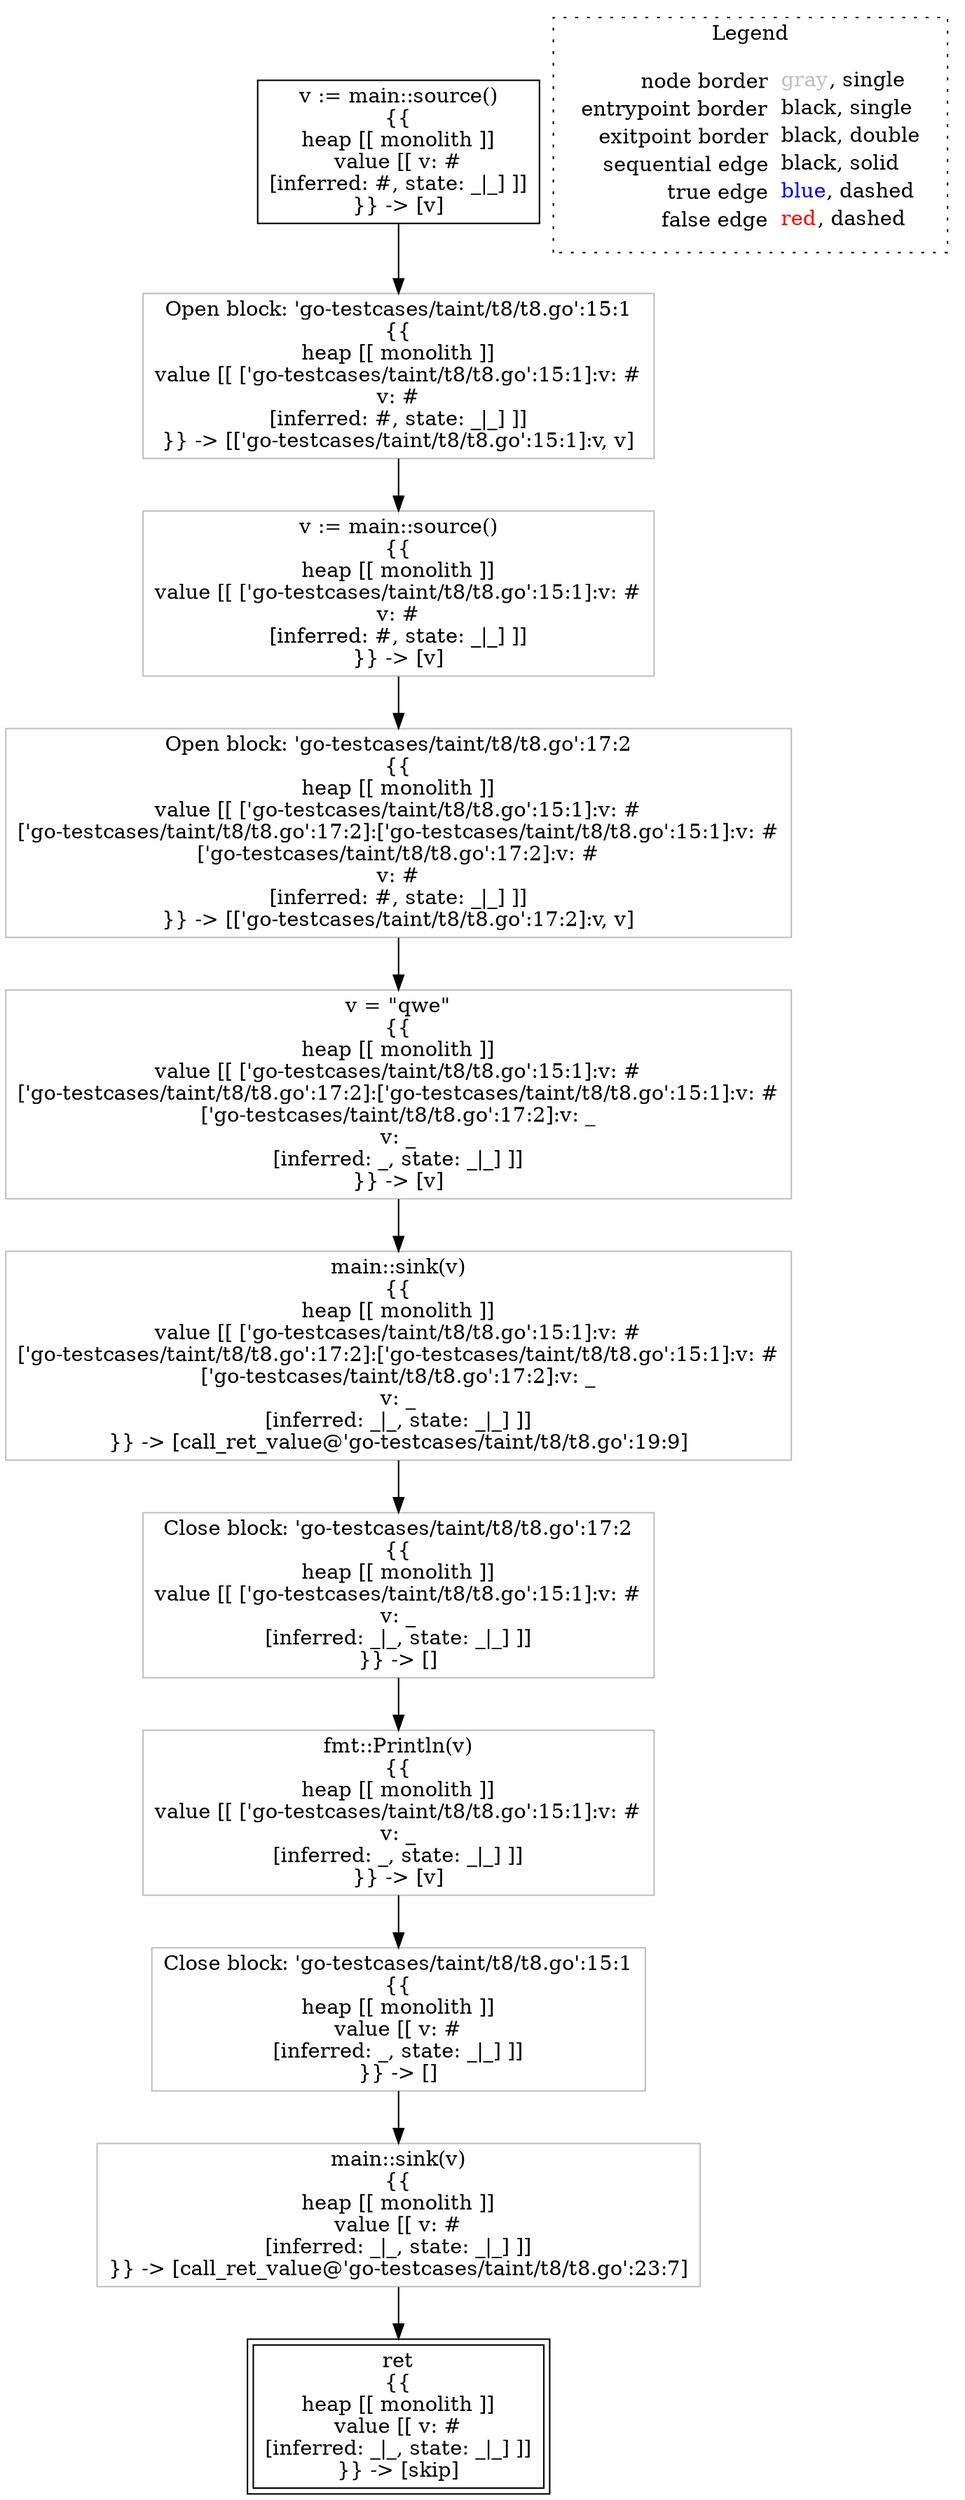 digraph {
	"node0" [shape="rect",color="black",label=<v := main::source()<BR/>{{<BR/>heap [[ monolith ]]<BR/>value [[ v: #<BR/>[inferred: #, state: _|_] ]]<BR/>}} -&gt; [v]>];
	"node1" [shape="rect",color="gray",label=<fmt::Println(v)<BR/>{{<BR/>heap [[ monolith ]]<BR/>value [[ ['go-testcases/taint/t8/t8.go':15:1]:v: #<BR/>v: _<BR/>[inferred: _, state: _|_] ]]<BR/>}} -&gt; [v]>];
	"node2" [shape="rect",color="gray",label=<Open block: 'go-testcases/taint/t8/t8.go':17:2<BR/>{{<BR/>heap [[ monolith ]]<BR/>value [[ ['go-testcases/taint/t8/t8.go':15:1]:v: #<BR/>['go-testcases/taint/t8/t8.go':17:2]:['go-testcases/taint/t8/t8.go':15:1]:v: #<BR/>['go-testcases/taint/t8/t8.go':17:2]:v: #<BR/>v: #<BR/>[inferred: #, state: _|_] ]]<BR/>}} -&gt; [['go-testcases/taint/t8/t8.go':17:2]:v, v]>];
	"node3" [shape="rect",color="gray",label=<main::sink(v)<BR/>{{<BR/>heap [[ monolith ]]<BR/>value [[ ['go-testcases/taint/t8/t8.go':15:1]:v: #<BR/>['go-testcases/taint/t8/t8.go':17:2]:['go-testcases/taint/t8/t8.go':15:1]:v: #<BR/>['go-testcases/taint/t8/t8.go':17:2]:v: _<BR/>v: _<BR/>[inferred: _|_, state: _|_] ]]<BR/>}} -&gt; [call_ret_value@'go-testcases/taint/t8/t8.go':19:9]>];
	"node4" [shape="rect",color="gray",label=<Open block: 'go-testcases/taint/t8/t8.go':15:1<BR/>{{<BR/>heap [[ monolith ]]<BR/>value [[ ['go-testcases/taint/t8/t8.go':15:1]:v: #<BR/>v: #<BR/>[inferred: #, state: _|_] ]]<BR/>}} -&gt; [['go-testcases/taint/t8/t8.go':15:1]:v, v]>];
	"node5" [shape="rect",color="gray",label=<v = &quot;qwe&quot;<BR/>{{<BR/>heap [[ monolith ]]<BR/>value [[ ['go-testcases/taint/t8/t8.go':15:1]:v: #<BR/>['go-testcases/taint/t8/t8.go':17:2]:['go-testcases/taint/t8/t8.go':15:1]:v: #<BR/>['go-testcases/taint/t8/t8.go':17:2]:v: _<BR/>v: _<BR/>[inferred: _, state: _|_] ]]<BR/>}} -&gt; [v]>];
	"node6" [shape="rect",color="gray",label=<Close block: 'go-testcases/taint/t8/t8.go':15:1<BR/>{{<BR/>heap [[ monolith ]]<BR/>value [[ v: #<BR/>[inferred: _, state: _|_] ]]<BR/>}} -&gt; []>];
	"node7" [shape="rect",color="gray",label=<main::sink(v)<BR/>{{<BR/>heap [[ monolith ]]<BR/>value [[ v: #<BR/>[inferred: _|_, state: _|_] ]]<BR/>}} -&gt; [call_ret_value@'go-testcases/taint/t8/t8.go':23:7]>];
	"node8" [shape="rect",color="gray",label=<Close block: 'go-testcases/taint/t8/t8.go':17:2<BR/>{{<BR/>heap [[ monolith ]]<BR/>value [[ ['go-testcases/taint/t8/t8.go':15:1]:v: #<BR/>v: _<BR/>[inferred: _|_, state: _|_] ]]<BR/>}} -&gt; []>];
	"node9" [shape="rect",color="black",peripheries="2",label=<ret<BR/>{{<BR/>heap [[ monolith ]]<BR/>value [[ v: #<BR/>[inferred: _|_, state: _|_] ]]<BR/>}} -&gt; [skip]>];
	"node10" [shape="rect",color="gray",label=<v := main::source()<BR/>{{<BR/>heap [[ monolith ]]<BR/>value [[ ['go-testcases/taint/t8/t8.go':15:1]:v: #<BR/>v: #<BR/>[inferred: #, state: _|_] ]]<BR/>}} -&gt; [v]>];
	"node1" -> "node6" [color="black"];
	"node2" -> "node5" [color="black"];
	"node3" -> "node8" [color="black"];
	"node4" -> "node10" [color="black"];
	"node5" -> "node3" [color="black"];
	"node6" -> "node7" [color="black"];
	"node0" -> "node4" [color="black"];
	"node7" -> "node9" [color="black"];
	"node8" -> "node1" [color="black"];
	"node10" -> "node2" [color="black"];
subgraph cluster_legend {
	label="Legend";
	style=dotted;
	node [shape=plaintext];
	"legend" [label=<<table border="0" cellpadding="2" cellspacing="0" cellborder="0"><tr><td align="right">node border&nbsp;</td><td align="left"><font color="gray">gray</font>, single</td></tr><tr><td align="right">entrypoint border&nbsp;</td><td align="left"><font color="black">black</font>, single</td></tr><tr><td align="right">exitpoint border&nbsp;</td><td align="left"><font color="black">black</font>, double</td></tr><tr><td align="right">sequential edge&nbsp;</td><td align="left"><font color="black">black</font>, solid</td></tr><tr><td align="right">true edge&nbsp;</td><td align="left"><font color="blue">blue</font>, dashed</td></tr><tr><td align="right">false edge&nbsp;</td><td align="left"><font color="red">red</font>, dashed</td></tr></table>>];
}

}
